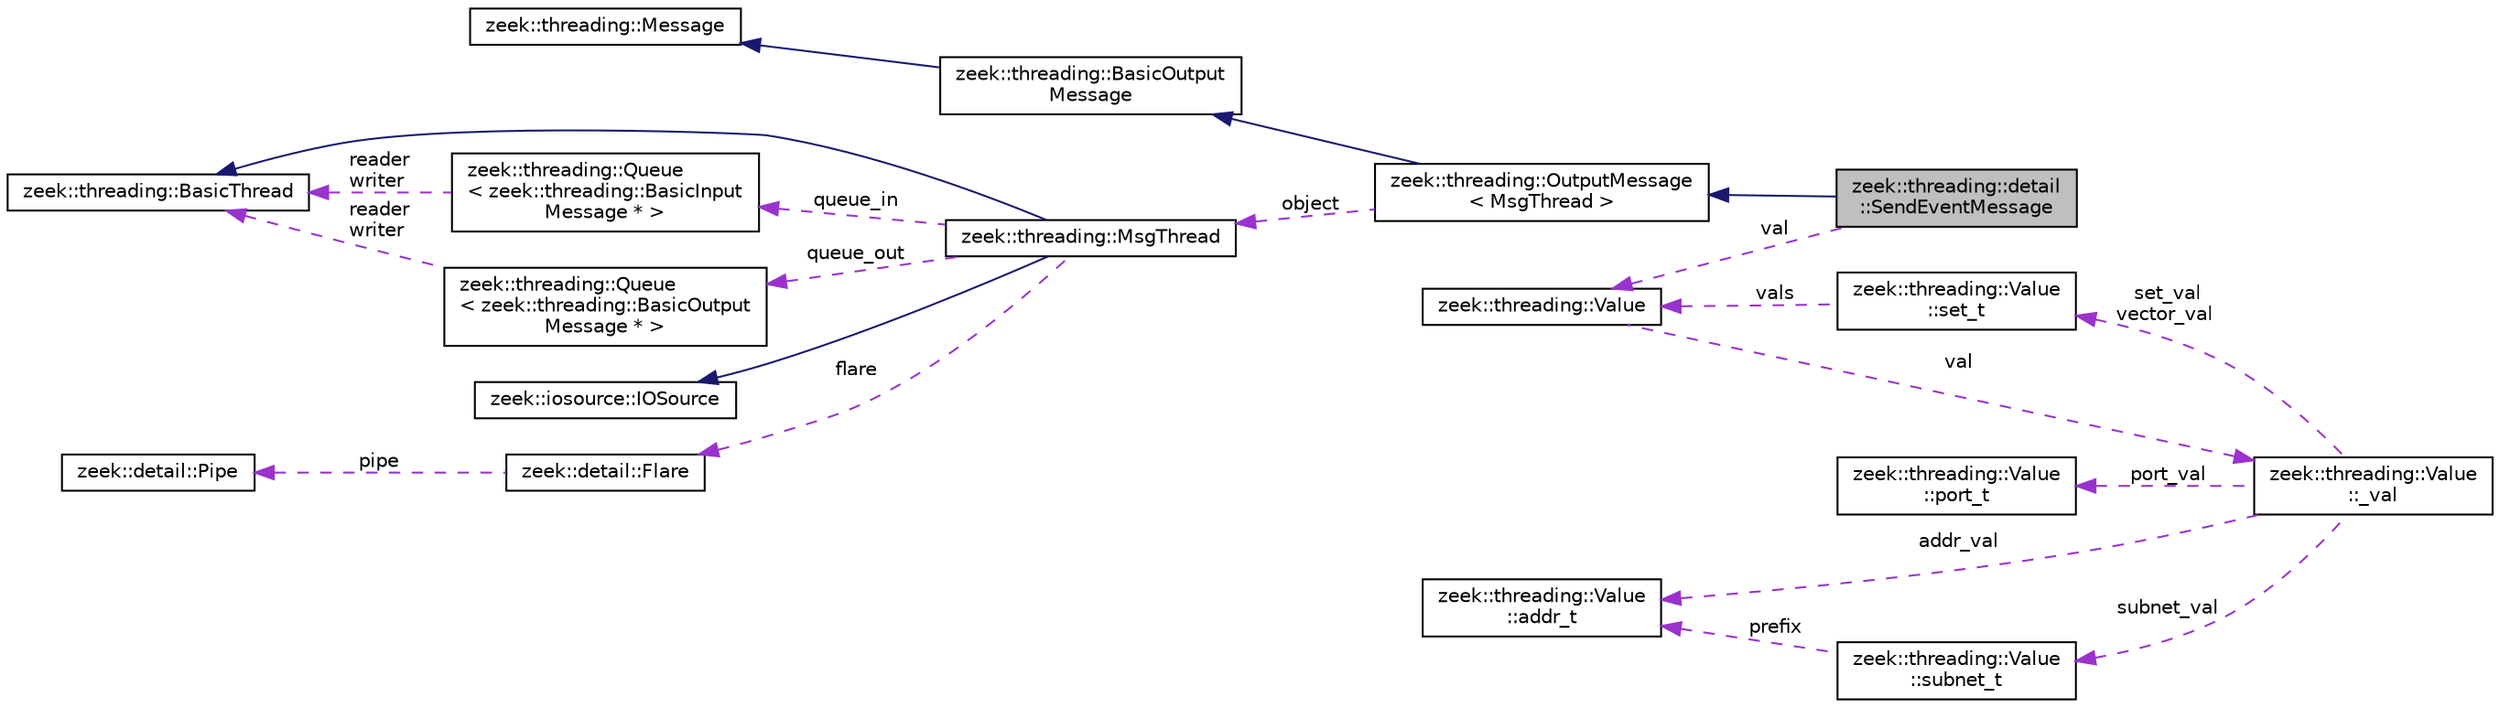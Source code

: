 digraph "zeek::threading::detail::SendEventMessage"
{
 // LATEX_PDF_SIZE
  edge [fontname="Helvetica",fontsize="10",labelfontname="Helvetica",labelfontsize="10"];
  node [fontname="Helvetica",fontsize="10",shape=record];
  rankdir="LR";
  Node1 [label="zeek::threading::detail\l::SendEventMessage",height=0.2,width=0.4,color="black", fillcolor="grey75", style="filled", fontcolor="black",tooltip=" "];
  Node2 -> Node1 [dir="back",color="midnightblue",fontsize="10",style="solid",fontname="Helvetica"];
  Node2 [label="zeek::threading::OutputMessage\l\< MsgThread \>",height=0.2,width=0.4,color="black", fillcolor="white", style="filled",URL="$dd/d41/classzeek_1_1threading_1_1OutputMessage.html",tooltip=" "];
  Node3 -> Node2 [dir="back",color="midnightblue",fontsize="10",style="solid",fontname="Helvetica"];
  Node3 [label="zeek::threading::BasicOutput\lMessage",height=0.2,width=0.4,color="black", fillcolor="white", style="filled",URL="$d6/df9/classzeek_1_1threading_1_1BasicOutputMessage.html",tooltip=" "];
  Node4 -> Node3 [dir="back",color="midnightblue",fontsize="10",style="solid",fontname="Helvetica"];
  Node4 [label="zeek::threading::Message",height=0.2,width=0.4,color="black", fillcolor="white", style="filled",URL="$d8/dbb/classzeek_1_1threading_1_1Message.html",tooltip=" "];
  Node5 -> Node2 [dir="back",color="darkorchid3",fontsize="10",style="dashed",label=" object" ,fontname="Helvetica"];
  Node5 [label="zeek::threading::MsgThread",height=0.2,width=0.4,color="black", fillcolor="white", style="filled",URL="$d8/d7d/classzeek_1_1threading_1_1MsgThread.html",tooltip=" "];
  Node6 -> Node5 [dir="back",color="midnightblue",fontsize="10",style="solid",fontname="Helvetica"];
  Node6 [label="zeek::threading::BasicThread",height=0.2,width=0.4,color="black", fillcolor="white", style="filled",URL="$d3/dd9/classzeek_1_1threading_1_1BasicThread.html",tooltip=" "];
  Node7 -> Node5 [dir="back",color="midnightblue",fontsize="10",style="solid",fontname="Helvetica"];
  Node7 [label="zeek::iosource::IOSource",height=0.2,width=0.4,color="black", fillcolor="white", style="filled",URL="$da/dea/classzeek_1_1iosource_1_1IOSource.html",tooltip=" "];
  Node8 -> Node5 [dir="back",color="darkorchid3",fontsize="10",style="dashed",label=" queue_in" ,fontname="Helvetica"];
  Node8 [label="zeek::threading::Queue\l\< zeek::threading::BasicInput\lMessage * \>",height=0.2,width=0.4,color="black", fillcolor="white", style="filled",URL="$dd/dd1/classzeek_1_1threading_1_1Queue.html",tooltip=" "];
  Node6 -> Node8 [dir="back",color="darkorchid3",fontsize="10",style="dashed",label=" reader\nwriter" ,fontname="Helvetica"];
  Node9 -> Node5 [dir="back",color="darkorchid3",fontsize="10",style="dashed",label=" queue_out" ,fontname="Helvetica"];
  Node9 [label="zeek::threading::Queue\l\< zeek::threading::BasicOutput\lMessage * \>",height=0.2,width=0.4,color="black", fillcolor="white", style="filled",URL="$dd/dd1/classzeek_1_1threading_1_1Queue.html",tooltip=" "];
  Node6 -> Node9 [dir="back",color="darkorchid3",fontsize="10",style="dashed",label=" reader\nwriter" ,fontname="Helvetica"];
  Node10 -> Node5 [dir="back",color="darkorchid3",fontsize="10",style="dashed",label=" flare" ,fontname="Helvetica"];
  Node10 [label="zeek::detail::Flare",height=0.2,width=0.4,color="black", fillcolor="white", style="filled",URL="$d5/dce/classzeek_1_1detail_1_1Flare.html",tooltip=" "];
  Node11 -> Node10 [dir="back",color="darkorchid3",fontsize="10",style="dashed",label=" pipe" ,fontname="Helvetica"];
  Node11 [label="zeek::detail::Pipe",height=0.2,width=0.4,color="black", fillcolor="white", style="filled",URL="$de/dd5/classzeek_1_1detail_1_1Pipe.html",tooltip=" "];
  Node12 -> Node1 [dir="back",color="darkorchid3",fontsize="10",style="dashed",label=" val" ,fontname="Helvetica"];
  Node12 [label="zeek::threading::Value",height=0.2,width=0.4,color="black", fillcolor="white", style="filled",URL="$da/d45/structzeek_1_1threading_1_1Value.html",tooltip=" "];
  Node13 -> Node12 [dir="back",color="darkorchid3",fontsize="10",style="dashed",label=" val" ,fontname="Helvetica"];
  Node13 [label="zeek::threading::Value\l::_val",height=0.2,width=0.4,color="black", fillcolor="white", style="filled",URL="$df/d0e/unionzeek_1_1threading_1_1Value_1_1__val.html",tooltip=" "];
  Node14 -> Node13 [dir="back",color="darkorchid3",fontsize="10",style="dashed",label=" port_val" ,fontname="Helvetica"];
  Node14 [label="zeek::threading::Value\l::port_t",height=0.2,width=0.4,color="black", fillcolor="white", style="filled",URL="$da/d45/structzeek_1_1threading_1_1Value.html#d1/d2d/structzeek_1_1threading_1_1Value_1_1port__t",tooltip=" "];
  Node15 -> Node13 [dir="back",color="darkorchid3",fontsize="10",style="dashed",label=" set_val\nvector_val" ,fontname="Helvetica"];
  Node15 [label="zeek::threading::Value\l::set_t",height=0.2,width=0.4,color="black", fillcolor="white", style="filled",URL="$da/d45/structzeek_1_1threading_1_1Value.html#d0/d39/structzeek_1_1threading_1_1Value_1_1set__t",tooltip="False for optional record fields that are not set."];
  Node12 -> Node15 [dir="back",color="darkorchid3",fontsize="10",style="dashed",label=" vals" ,fontname="Helvetica"];
  Node16 -> Node13 [dir="back",color="darkorchid3",fontsize="10",style="dashed",label=" addr_val" ,fontname="Helvetica"];
  Node16 [label="zeek::threading::Value\l::addr_t",height=0.2,width=0.4,color="black", fillcolor="white", style="filled",URL="$da/d45/structzeek_1_1threading_1_1Value.html#df/dcd/structzeek_1_1threading_1_1Value_1_1addr__t",tooltip=" "];
  Node17 -> Node13 [dir="back",color="darkorchid3",fontsize="10",style="dashed",label=" subnet_val" ,fontname="Helvetica"];
  Node17 [label="zeek::threading::Value\l::subnet_t",height=0.2,width=0.4,color="black", fillcolor="white", style="filled",URL="$da/d45/structzeek_1_1threading_1_1Value.html#dd/d8c/structzeek_1_1threading_1_1Value_1_1subnet__t",tooltip=" "];
  Node16 -> Node17 [dir="back",color="darkorchid3",fontsize="10",style="dashed",label=" prefix" ,fontname="Helvetica"];
}
